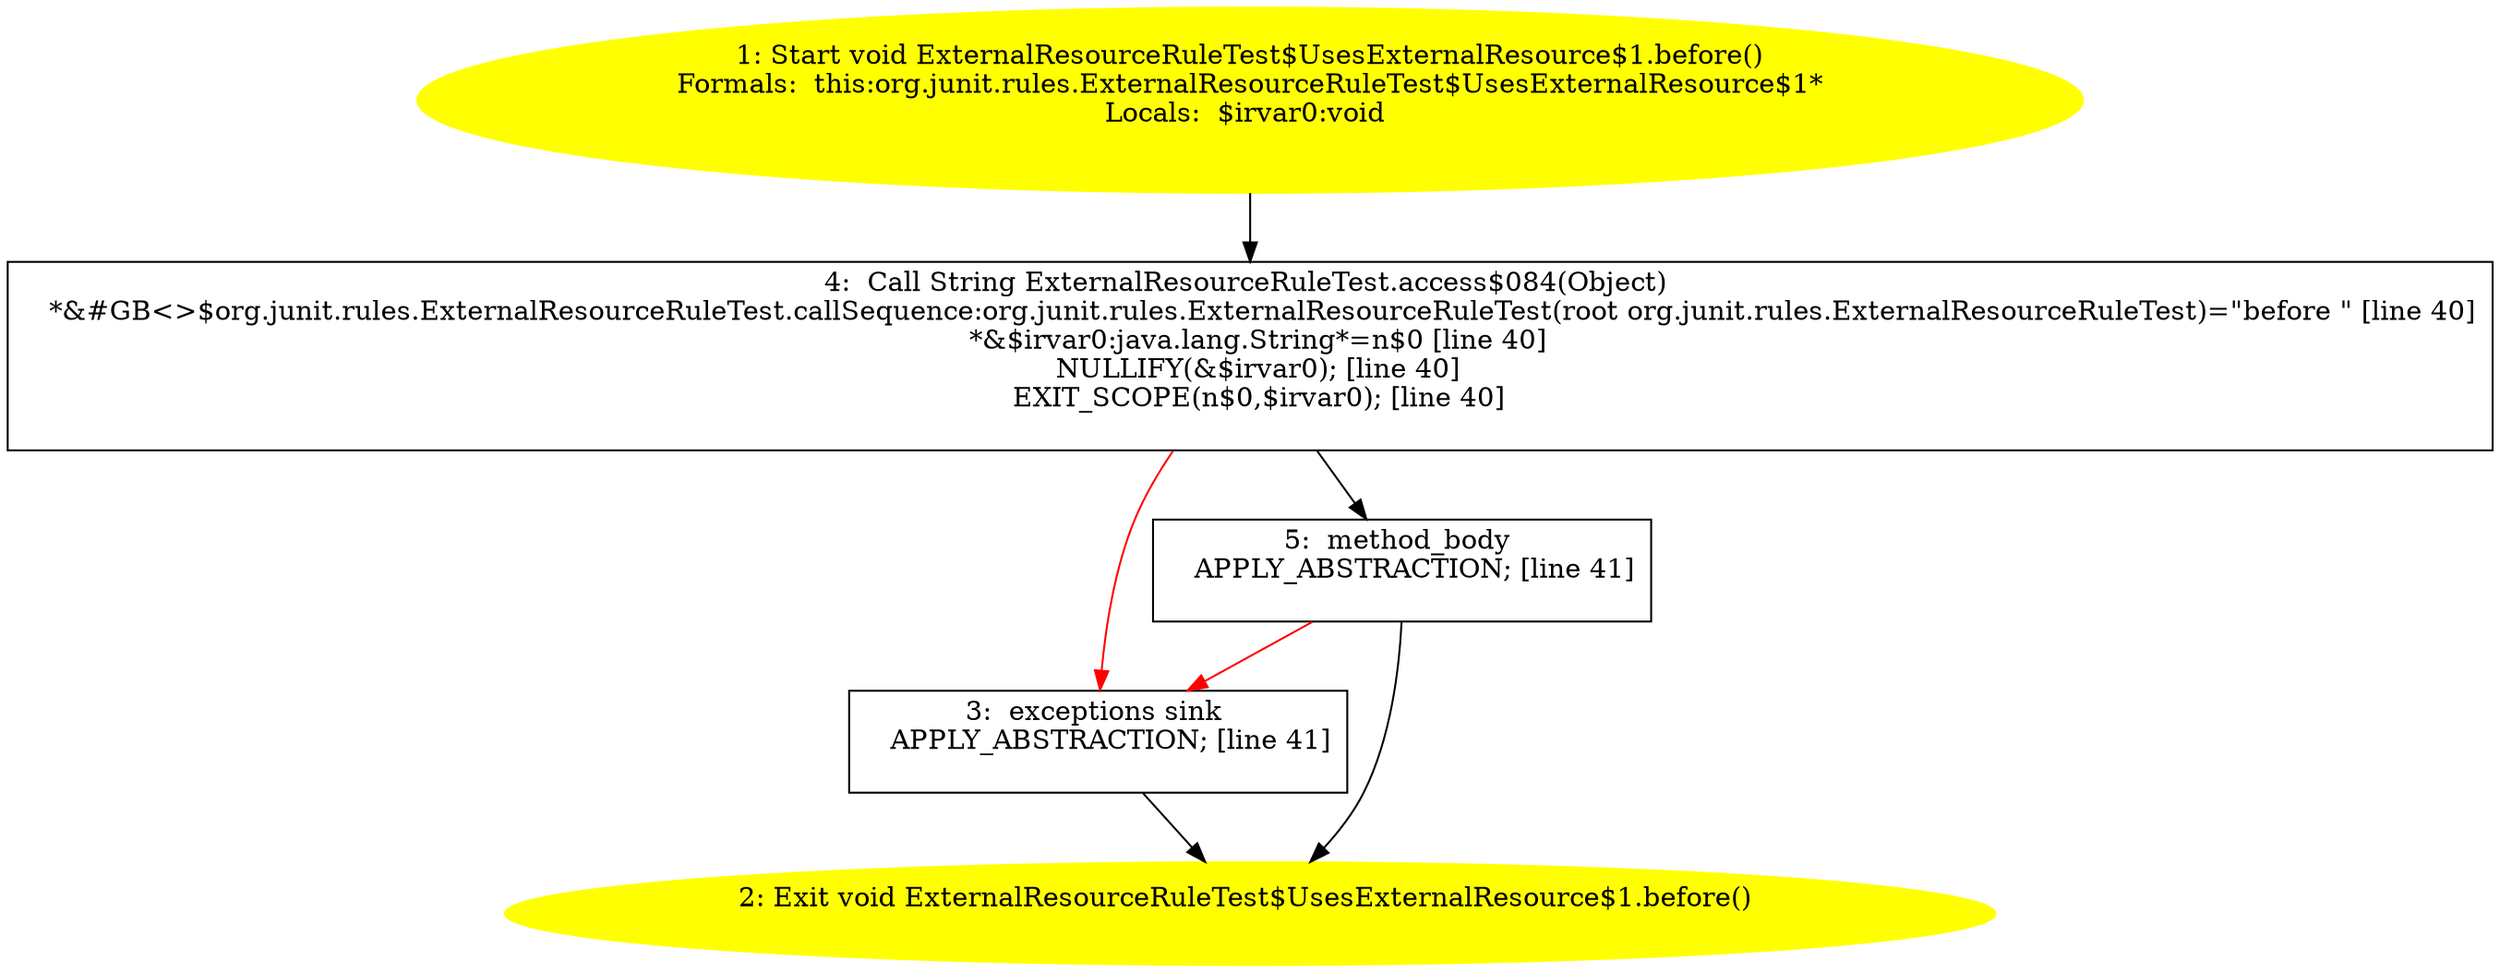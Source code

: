 /* @generated */
digraph cfg {
"org.junit.rules.ExternalResourceRuleTest$UsesExternalResource$1.before():void.cbaad52ba0e956a7e8d64ebb932eb48a_1" [label="1: Start void ExternalResourceRuleTest$UsesExternalResource$1.before()\nFormals:  this:org.junit.rules.ExternalResourceRuleTest$UsesExternalResource$1*\nLocals:  $irvar0:void \n  " color=yellow style=filled]
	

	 "org.junit.rules.ExternalResourceRuleTest$UsesExternalResource$1.before():void.cbaad52ba0e956a7e8d64ebb932eb48a_1" -> "org.junit.rules.ExternalResourceRuleTest$UsesExternalResource$1.before():void.cbaad52ba0e956a7e8d64ebb932eb48a_4" ;
"org.junit.rules.ExternalResourceRuleTest$UsesExternalResource$1.before():void.cbaad52ba0e956a7e8d64ebb932eb48a_2" [label="2: Exit void ExternalResourceRuleTest$UsesExternalResource$1.before() \n  " color=yellow style=filled]
	

"org.junit.rules.ExternalResourceRuleTest$UsesExternalResource$1.before():void.cbaad52ba0e956a7e8d64ebb932eb48a_3" [label="3:  exceptions sink \n   APPLY_ABSTRACTION; [line 41]\n " shape="box"]
	

	 "org.junit.rules.ExternalResourceRuleTest$UsesExternalResource$1.before():void.cbaad52ba0e956a7e8d64ebb932eb48a_3" -> "org.junit.rules.ExternalResourceRuleTest$UsesExternalResource$1.before():void.cbaad52ba0e956a7e8d64ebb932eb48a_2" ;
"org.junit.rules.ExternalResourceRuleTest$UsesExternalResource$1.before():void.cbaad52ba0e956a7e8d64ebb932eb48a_4" [label="4:  Call String ExternalResourceRuleTest.access$084(Object) \n   *&#GB<>$org.junit.rules.ExternalResourceRuleTest.callSequence:org.junit.rules.ExternalResourceRuleTest(root org.junit.rules.ExternalResourceRuleTest)=\"before \" [line 40]\n  *&$irvar0:java.lang.String*=n$0 [line 40]\n  NULLIFY(&$irvar0); [line 40]\n  EXIT_SCOPE(n$0,$irvar0); [line 40]\n " shape="box"]
	

	 "org.junit.rules.ExternalResourceRuleTest$UsesExternalResource$1.before():void.cbaad52ba0e956a7e8d64ebb932eb48a_4" -> "org.junit.rules.ExternalResourceRuleTest$UsesExternalResource$1.before():void.cbaad52ba0e956a7e8d64ebb932eb48a_5" ;
	 "org.junit.rules.ExternalResourceRuleTest$UsesExternalResource$1.before():void.cbaad52ba0e956a7e8d64ebb932eb48a_4" -> "org.junit.rules.ExternalResourceRuleTest$UsesExternalResource$1.before():void.cbaad52ba0e956a7e8d64ebb932eb48a_3" [color="red" ];
"org.junit.rules.ExternalResourceRuleTest$UsesExternalResource$1.before():void.cbaad52ba0e956a7e8d64ebb932eb48a_5" [label="5:  method_body \n   APPLY_ABSTRACTION; [line 41]\n " shape="box"]
	

	 "org.junit.rules.ExternalResourceRuleTest$UsesExternalResource$1.before():void.cbaad52ba0e956a7e8d64ebb932eb48a_5" -> "org.junit.rules.ExternalResourceRuleTest$UsesExternalResource$1.before():void.cbaad52ba0e956a7e8d64ebb932eb48a_2" ;
	 "org.junit.rules.ExternalResourceRuleTest$UsesExternalResource$1.before():void.cbaad52ba0e956a7e8d64ebb932eb48a_5" -> "org.junit.rules.ExternalResourceRuleTest$UsesExternalResource$1.before():void.cbaad52ba0e956a7e8d64ebb932eb48a_3" [color="red" ];
}
